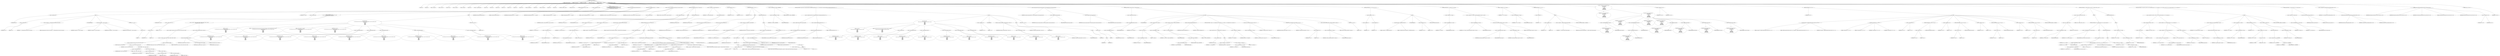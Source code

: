 digraph hostapd_notif_assoc {  
"1000124" [label = "(METHOD,hostapd_notif_assoc)" ]
"1000125" [label = "(PARAM,hostapd_data *hapd)" ]
"1000126" [label = "(PARAM,const u8 *addr)" ]
"1000127" [label = "(PARAM,const u8 *req_ies)" ]
"1000128" [label = "(PARAM,size_t req_ies_len)" ]
"1000129" [label = "(PARAM,int reassoc)" ]
"1000130" [label = "(BLOCK,,)" ]
"1000131" [label = "(LOCAL,v5: int)" ]
"1000132" [label = "(LOCAL,v6: int)" ]
"1000133" [label = "(LOCAL,v7: const char *)" ]
"1000134" [label = "(LOCAL,v12: const u8 *)" ]
"1000135" [label = "(LOCAL,v13: size_t)" ]
"1000136" [label = "(LOCAL,v14: sta_info *)" ]
"1000137" [label = "(LOCAL,v15: sta_info *)" ]
"1000138" [label = "(LOCAL,v16: int)" ]
"1000139" [label = "(LOCAL,v17: wpa_state_machine *)" ]
"1000140" [label = "(LOCAL,v18: int)" ]
"1000141" [label = "(LOCAL,v19: int)" ]
"1000142" [label = "(LOCAL,v20: u32)" ]
"1000143" [label = "(LOCAL,v21: int)" ]
"1000144" [label = "(LOCAL,v22: u8 *)" ]
"1000145" [label = "(LOCAL,v23: int)" ]
"1000146" [label = "(LOCAL,v24: u32)" ]
"1000147" [label = "(LOCAL,v25: unsigned int)" ]
"1000148" [label = "(LOCAL,v26: int)" ]
"1000149" [label = "(LOCAL,v27: wpa_event)" ]
"1000150" [label = "(LOCAL,v28: int)" ]
"1000151" [label = "(LOCAL,v29: int)" ]
"1000152" [label = "(LOCAL,elems: ieee802_11_elems)" ]
"1000153" [label = "(LOCAL,buf: u8 [ 1064 ])" ]
"1000154" [label = "(CONTROL_STRUCTURE,if ( !addr ),if ( !addr ))" ]
"1000155" [label = "(<operator>.logicalNot,!addr)" ]
"1000156" [label = "(IDENTIFIER,addr,!addr)" ]
"1000157" [label = "(BLOCK,,)" ]
"1000158" [label = "(<operator>.assignment,v6 = 2)" ]
"1000159" [label = "(IDENTIFIER,v6,v6 = 2)" ]
"1000160" [label = "(LITERAL,2,v6 = 2)" ]
"1000161" [label = "(<operator>.assignment,v7 = \"hostapd_notif_assoc: Skip event with no address\")" ]
"1000162" [label = "(IDENTIFIER,v7,v7 = \"hostapd_notif_assoc: Skip event with no address\")" ]
"1000163" [label = "(LITERAL,\"hostapd_notif_assoc: Skip event with no address\",v7 = \"hostapd_notif_assoc: Skip event with no address\")" ]
"1000164" [label = "(JUMP_TARGET,LABEL_31)" ]
"1000165" [label = "(wpa_printf,wpa_printf(v6, v7, req_ies, req_ies_len))" ]
"1000166" [label = "(IDENTIFIER,v6,wpa_printf(v6, v7, req_ies, req_ies_len))" ]
"1000167" [label = "(IDENTIFIER,v7,wpa_printf(v6, v7, req_ies, req_ies_len))" ]
"1000168" [label = "(IDENTIFIER,req_ies,wpa_printf(v6, v7, req_ies, req_ies_len))" ]
"1000169" [label = "(IDENTIFIER,req_ies_len,wpa_printf(v6, v7, req_ies, req_ies_len))" ]
"1000170" [label = "(RETURN,return -1;,return -1;)" ]
"1000171" [label = "(<operator>.minus,-1)" ]
"1000172" [label = "(LITERAL,1,-1)" ]
"1000173" [label = "(<operator>.assignment,v5 = *addr)" ]
"1000174" [label = "(IDENTIFIER,v5,v5 = *addr)" ]
"1000175" [label = "(<operator>.indirection,*addr)" ]
"1000176" [label = "(IDENTIFIER,addr,v5 = *addr)" ]
"1000177" [label = "(CONTROL_STRUCTURE,if ( (v5 & 1) != 0\n    || !((unsigned __int8)(v5 | addr[1] | addr[2] | addr[3] | addr[4]) | addr[5])\n    || !memcmp(addr, hapd->own_addr, 6u) ),if ( (v5 & 1) != 0\n    || !((unsigned __int8)(v5 | addr[1] | addr[2] | addr[3] | addr[4]) | addr[5])\n    || !memcmp(addr, hapd->own_addr, 6u) ))" ]
"1000178" [label = "(<operator>.logicalOr,(v5 & 1) != 0\n    || !((unsigned __int8)(v5 | addr[1] | addr[2] | addr[3] | addr[4]) | addr[5])\n    || !memcmp(addr, hapd->own_addr, 6u))" ]
"1000179" [label = "(<operator>.notEquals,(v5 & 1) != 0)" ]
"1000180" [label = "(<operator>.and,v5 & 1)" ]
"1000181" [label = "(IDENTIFIER,v5,v5 & 1)" ]
"1000182" [label = "(LITERAL,1,v5 & 1)" ]
"1000183" [label = "(LITERAL,0,(v5 & 1) != 0)" ]
"1000184" [label = "(<operator>.logicalOr,!((unsigned __int8)(v5 | addr[1] | addr[2] | addr[3] | addr[4]) | addr[5])\n    || !memcmp(addr, hapd->own_addr, 6u))" ]
"1000185" [label = "(<operator>.logicalNot,!((unsigned __int8)(v5 | addr[1] | addr[2] | addr[3] | addr[4]) | addr[5]))" ]
"1000186" [label = "(<operator>.or,(unsigned __int8)(v5 | addr[1] | addr[2] | addr[3] | addr[4]) | addr[5])" ]
"1000187" [label = "(<operator>.cast,(unsigned __int8)(v5 | addr[1] | addr[2] | addr[3] | addr[4]))" ]
"1000188" [label = "(UNKNOWN,unsigned __int8,unsigned __int8)" ]
"1000189" [label = "(<operator>.or,v5 | addr[1] | addr[2] | addr[3] | addr[4])" ]
"1000190" [label = "(IDENTIFIER,v5,v5 | addr[1] | addr[2] | addr[3] | addr[4])" ]
"1000191" [label = "(<operator>.or,addr[1] | addr[2] | addr[3] | addr[4])" ]
"1000192" [label = "(<operator>.indirectIndexAccess,addr[1])" ]
"1000193" [label = "(IDENTIFIER,addr,addr[1] | addr[2] | addr[3] | addr[4])" ]
"1000194" [label = "(LITERAL,1,addr[1] | addr[2] | addr[3] | addr[4])" ]
"1000195" [label = "(<operator>.or,addr[2] | addr[3] | addr[4])" ]
"1000196" [label = "(<operator>.indirectIndexAccess,addr[2])" ]
"1000197" [label = "(IDENTIFIER,addr,addr[2] | addr[3] | addr[4])" ]
"1000198" [label = "(LITERAL,2,addr[2] | addr[3] | addr[4])" ]
"1000199" [label = "(<operator>.or,addr[3] | addr[4])" ]
"1000200" [label = "(<operator>.indirectIndexAccess,addr[3])" ]
"1000201" [label = "(IDENTIFIER,addr,addr[3] | addr[4])" ]
"1000202" [label = "(LITERAL,3,addr[3] | addr[4])" ]
"1000203" [label = "(<operator>.indirectIndexAccess,addr[4])" ]
"1000204" [label = "(IDENTIFIER,addr,addr[3] | addr[4])" ]
"1000205" [label = "(LITERAL,4,addr[3] | addr[4])" ]
"1000206" [label = "(<operator>.indirectIndexAccess,addr[5])" ]
"1000207" [label = "(IDENTIFIER,addr,(unsigned __int8)(v5 | addr[1] | addr[2] | addr[3] | addr[4]) | addr[5])" ]
"1000208" [label = "(LITERAL,5,(unsigned __int8)(v5 | addr[1] | addr[2] | addr[3] | addr[4]) | addr[5])" ]
"1000209" [label = "(<operator>.logicalNot,!memcmp(addr, hapd->own_addr, 6u))" ]
"1000210" [label = "(memcmp,memcmp(addr, hapd->own_addr, 6u))" ]
"1000211" [label = "(IDENTIFIER,addr,memcmp(addr, hapd->own_addr, 6u))" ]
"1000212" [label = "(<operator>.indirectFieldAccess,hapd->own_addr)" ]
"1000213" [label = "(IDENTIFIER,hapd,memcmp(addr, hapd->own_addr, 6u))" ]
"1000214" [label = "(FIELD_IDENTIFIER,own_addr,own_addr)" ]
"1000215" [label = "(LITERAL,6u,memcmp(addr, hapd->own_addr, 6u))" ]
"1000216" [label = "(BLOCK,,)" ]
"1000217" [label = "(wpa_printf,wpa_printf(\n      2,\n      \"%s: Invalid SA=%02x:%02x:%02x:%02x:%02x:%02x in received indication - ignore this indication silently\",\n      \"hostapd_notif_assoc\",\n      v5,\n      addr[1],\n      addr[2],\n      addr[3],\n      addr[4],\n      addr[5]))" ]
"1000218" [label = "(LITERAL,2,wpa_printf(\n      2,\n      \"%s: Invalid SA=%02x:%02x:%02x:%02x:%02x:%02x in received indication - ignore this indication silently\",\n      \"hostapd_notif_assoc\",\n      v5,\n      addr[1],\n      addr[2],\n      addr[3],\n      addr[4],\n      addr[5]))" ]
"1000219" [label = "(LITERAL,\"%s: Invalid SA=%02x:%02x:%02x:%02x:%02x:%02x in received indication - ignore this indication silently\",wpa_printf(\n      2,\n      \"%s: Invalid SA=%02x:%02x:%02x:%02x:%02x:%02x in received indication - ignore this indication silently\",\n      \"hostapd_notif_assoc\",\n      v5,\n      addr[1],\n      addr[2],\n      addr[3],\n      addr[4],\n      addr[5]))" ]
"1000220" [label = "(LITERAL,\"hostapd_notif_assoc\",wpa_printf(\n      2,\n      \"%s: Invalid SA=%02x:%02x:%02x:%02x:%02x:%02x in received indication - ignore this indication silently\",\n      \"hostapd_notif_assoc\",\n      v5,\n      addr[1],\n      addr[2],\n      addr[3],\n      addr[4],\n      addr[5]))" ]
"1000221" [label = "(IDENTIFIER,v5,wpa_printf(\n      2,\n      \"%s: Invalid SA=%02x:%02x:%02x:%02x:%02x:%02x in received indication - ignore this indication silently\",\n      \"hostapd_notif_assoc\",\n      v5,\n      addr[1],\n      addr[2],\n      addr[3],\n      addr[4],\n      addr[5]))" ]
"1000222" [label = "(<operator>.indirectIndexAccess,addr[1])" ]
"1000223" [label = "(IDENTIFIER,addr,wpa_printf(\n      2,\n      \"%s: Invalid SA=%02x:%02x:%02x:%02x:%02x:%02x in received indication - ignore this indication silently\",\n      \"hostapd_notif_assoc\",\n      v5,\n      addr[1],\n      addr[2],\n      addr[3],\n      addr[4],\n      addr[5]))" ]
"1000224" [label = "(LITERAL,1,wpa_printf(\n      2,\n      \"%s: Invalid SA=%02x:%02x:%02x:%02x:%02x:%02x in received indication - ignore this indication silently\",\n      \"hostapd_notif_assoc\",\n      v5,\n      addr[1],\n      addr[2],\n      addr[3],\n      addr[4],\n      addr[5]))" ]
"1000225" [label = "(<operator>.indirectIndexAccess,addr[2])" ]
"1000226" [label = "(IDENTIFIER,addr,wpa_printf(\n      2,\n      \"%s: Invalid SA=%02x:%02x:%02x:%02x:%02x:%02x in received indication - ignore this indication silently\",\n      \"hostapd_notif_assoc\",\n      v5,\n      addr[1],\n      addr[2],\n      addr[3],\n      addr[4],\n      addr[5]))" ]
"1000227" [label = "(LITERAL,2,wpa_printf(\n      2,\n      \"%s: Invalid SA=%02x:%02x:%02x:%02x:%02x:%02x in received indication - ignore this indication silently\",\n      \"hostapd_notif_assoc\",\n      v5,\n      addr[1],\n      addr[2],\n      addr[3],\n      addr[4],\n      addr[5]))" ]
"1000228" [label = "(<operator>.indirectIndexAccess,addr[3])" ]
"1000229" [label = "(IDENTIFIER,addr,wpa_printf(\n      2,\n      \"%s: Invalid SA=%02x:%02x:%02x:%02x:%02x:%02x in received indication - ignore this indication silently\",\n      \"hostapd_notif_assoc\",\n      v5,\n      addr[1],\n      addr[2],\n      addr[3],\n      addr[4],\n      addr[5]))" ]
"1000230" [label = "(LITERAL,3,wpa_printf(\n      2,\n      \"%s: Invalid SA=%02x:%02x:%02x:%02x:%02x:%02x in received indication - ignore this indication silently\",\n      \"hostapd_notif_assoc\",\n      v5,\n      addr[1],\n      addr[2],\n      addr[3],\n      addr[4],\n      addr[5]))" ]
"1000231" [label = "(<operator>.indirectIndexAccess,addr[4])" ]
"1000232" [label = "(IDENTIFIER,addr,wpa_printf(\n      2,\n      \"%s: Invalid SA=%02x:%02x:%02x:%02x:%02x:%02x in received indication - ignore this indication silently\",\n      \"hostapd_notif_assoc\",\n      v5,\n      addr[1],\n      addr[2],\n      addr[3],\n      addr[4],\n      addr[5]))" ]
"1000233" [label = "(LITERAL,4,wpa_printf(\n      2,\n      \"%s: Invalid SA=%02x:%02x:%02x:%02x:%02x:%02x in received indication - ignore this indication silently\",\n      \"hostapd_notif_assoc\",\n      v5,\n      addr[1],\n      addr[2],\n      addr[3],\n      addr[4],\n      addr[5]))" ]
"1000234" [label = "(<operator>.indirectIndexAccess,addr[5])" ]
"1000235" [label = "(IDENTIFIER,addr,wpa_printf(\n      2,\n      \"%s: Invalid SA=%02x:%02x:%02x:%02x:%02x:%02x in received indication - ignore this indication silently\",\n      \"hostapd_notif_assoc\",\n      v5,\n      addr[1],\n      addr[2],\n      addr[3],\n      addr[4],\n      addr[5]))" ]
"1000236" [label = "(LITERAL,5,wpa_printf(\n      2,\n      \"%s: Invalid SA=%02x:%02x:%02x:%02x:%02x:%02x in received indication - ignore this indication silently\",\n      \"hostapd_notif_assoc\",\n      v5,\n      addr[1],\n      addr[2],\n      addr[3],\n      addr[4],\n      addr[5]))" ]
"1000237" [label = "(RETURN,return 0;,return 0;)" ]
"1000238" [label = "(LITERAL,0,return 0;)" ]
"1000239" [label = "(random_add_randomness,random_add_randomness(addr, 6u))" ]
"1000240" [label = "(IDENTIFIER,addr,random_add_randomness(addr, 6u))" ]
"1000241" [label = "(LITERAL,6u,random_add_randomness(addr, 6u))" ]
"1000242" [label = "(hostapd_logger,hostapd_logger(hapd, addr, 1u, 2, \"associated\"))" ]
"1000243" [label = "(IDENTIFIER,hapd,hostapd_logger(hapd, addr, 1u, 2, \"associated\"))" ]
"1000244" [label = "(IDENTIFIER,addr,hostapd_logger(hapd, addr, 1u, 2, \"associated\"))" ]
"1000245" [label = "(LITERAL,1u,hostapd_logger(hapd, addr, 1u, 2, \"associated\"))" ]
"1000246" [label = "(LITERAL,2,hostapd_logger(hapd, addr, 1u, 2, \"associated\"))" ]
"1000247" [label = "(LITERAL,\"associated\",hostapd_logger(hapd, addr, 1u, 2, \"associated\"))" ]
"1000248" [label = "(ieee802_11_parse_elems,ieee802_11_parse_elems(req_ies, req_ies_len, &elems, 0))" ]
"1000249" [label = "(IDENTIFIER,req_ies,ieee802_11_parse_elems(req_ies, req_ies_len, &elems, 0))" ]
"1000250" [label = "(IDENTIFIER,req_ies_len,ieee802_11_parse_elems(req_ies, req_ies_len, &elems, 0))" ]
"1000251" [label = "(<operator>.addressOf,&elems)" ]
"1000252" [label = "(IDENTIFIER,elems,ieee802_11_parse_elems(req_ies, req_ies_len, &elems, 0))" ]
"1000253" [label = "(LITERAL,0,ieee802_11_parse_elems(req_ies, req_ies_len, &elems, 0))" ]
"1000254" [label = "(CONTROL_STRUCTURE,if ( elems.wps_ie ),if ( elems.wps_ie ))" ]
"1000255" [label = "(<operator>.fieldAccess,elems.wps_ie)" ]
"1000256" [label = "(IDENTIFIER,elems,if ( elems.wps_ie ))" ]
"1000257" [label = "(FIELD_IDENTIFIER,wps_ie,wps_ie)" ]
"1000258" [label = "(BLOCK,,)" ]
"1000259" [label = "(<operator>.assignment,v12 = elems.wps_ie - 2)" ]
"1000260" [label = "(IDENTIFIER,v12,v12 = elems.wps_ie - 2)" ]
"1000261" [label = "(<operator>.subtraction,elems.wps_ie - 2)" ]
"1000262" [label = "(<operator>.fieldAccess,elems.wps_ie)" ]
"1000263" [label = "(IDENTIFIER,elems,elems.wps_ie - 2)" ]
"1000264" [label = "(FIELD_IDENTIFIER,wps_ie,wps_ie)" ]
"1000265" [label = "(LITERAL,2,elems.wps_ie - 2)" ]
"1000266" [label = "(<operator>.assignment,v13 = elems.wps_ie_len + 2)" ]
"1000267" [label = "(IDENTIFIER,v13,v13 = elems.wps_ie_len + 2)" ]
"1000268" [label = "(<operator>.addition,elems.wps_ie_len + 2)" ]
"1000269" [label = "(<operator>.fieldAccess,elems.wps_ie_len)" ]
"1000270" [label = "(IDENTIFIER,elems,elems.wps_ie_len + 2)" ]
"1000271" [label = "(FIELD_IDENTIFIER,wps_ie_len,wps_ie_len)" ]
"1000272" [label = "(LITERAL,2,elems.wps_ie_len + 2)" ]
"1000273" [label = "(wpa_printf,wpa_printf(2, \"STA included WPS IE in (Re)AssocReq\"))" ]
"1000274" [label = "(LITERAL,2,wpa_printf(2, \"STA included WPS IE in (Re)AssocReq\"))" ]
"1000275" [label = "(LITERAL,\"STA included WPS IE in (Re)AssocReq\",wpa_printf(2, \"STA included WPS IE in (Re)AssocReq\"))" ]
"1000276" [label = "(CONTROL_STRUCTURE,else,else)" ]
"1000277" [label = "(CONTROL_STRUCTURE,if ( elems.rsn_ie ),if ( elems.rsn_ie ))" ]
"1000278" [label = "(<operator>.fieldAccess,elems.rsn_ie)" ]
"1000279" [label = "(IDENTIFIER,elems,if ( elems.rsn_ie ))" ]
"1000280" [label = "(FIELD_IDENTIFIER,rsn_ie,rsn_ie)" ]
"1000281" [label = "(BLOCK,,)" ]
"1000282" [label = "(<operator>.assignment,v12 = elems.rsn_ie - 2)" ]
"1000283" [label = "(IDENTIFIER,v12,v12 = elems.rsn_ie - 2)" ]
"1000284" [label = "(<operator>.subtraction,elems.rsn_ie - 2)" ]
"1000285" [label = "(<operator>.fieldAccess,elems.rsn_ie)" ]
"1000286" [label = "(IDENTIFIER,elems,elems.rsn_ie - 2)" ]
"1000287" [label = "(FIELD_IDENTIFIER,rsn_ie,rsn_ie)" ]
"1000288" [label = "(LITERAL,2,elems.rsn_ie - 2)" ]
"1000289" [label = "(<operator>.assignment,v13 = elems.rsn_ie_len + 2)" ]
"1000290" [label = "(IDENTIFIER,v13,v13 = elems.rsn_ie_len + 2)" ]
"1000291" [label = "(<operator>.addition,elems.rsn_ie_len + 2)" ]
"1000292" [label = "(<operator>.fieldAccess,elems.rsn_ie_len)" ]
"1000293" [label = "(IDENTIFIER,elems,elems.rsn_ie_len + 2)" ]
"1000294" [label = "(FIELD_IDENTIFIER,rsn_ie_len,rsn_ie_len)" ]
"1000295" [label = "(LITERAL,2,elems.rsn_ie_len + 2)" ]
"1000296" [label = "(wpa_printf,wpa_printf(2, \"STA included RSN IE in (Re)AssocReq\"))" ]
"1000297" [label = "(LITERAL,2,wpa_printf(2, \"STA included RSN IE in (Re)AssocReq\"))" ]
"1000298" [label = "(LITERAL,\"STA included RSN IE in (Re)AssocReq\",wpa_printf(2, \"STA included RSN IE in (Re)AssocReq\"))" ]
"1000299" [label = "(CONTROL_STRUCTURE,else,else)" ]
"1000300" [label = "(CONTROL_STRUCTURE,if ( elems.wpa_ie ),if ( elems.wpa_ie ))" ]
"1000301" [label = "(<operator>.fieldAccess,elems.wpa_ie)" ]
"1000302" [label = "(IDENTIFIER,elems,if ( elems.wpa_ie ))" ]
"1000303" [label = "(FIELD_IDENTIFIER,wpa_ie,wpa_ie)" ]
"1000304" [label = "(BLOCK,,)" ]
"1000305" [label = "(<operator>.assignment,v12 = elems.wpa_ie - 2)" ]
"1000306" [label = "(IDENTIFIER,v12,v12 = elems.wpa_ie - 2)" ]
"1000307" [label = "(<operator>.subtraction,elems.wpa_ie - 2)" ]
"1000308" [label = "(<operator>.fieldAccess,elems.wpa_ie)" ]
"1000309" [label = "(IDENTIFIER,elems,elems.wpa_ie - 2)" ]
"1000310" [label = "(FIELD_IDENTIFIER,wpa_ie,wpa_ie)" ]
"1000311" [label = "(LITERAL,2,elems.wpa_ie - 2)" ]
"1000312" [label = "(<operator>.assignment,v13 = elems.wpa_ie_len + 2)" ]
"1000313" [label = "(IDENTIFIER,v13,v13 = elems.wpa_ie_len + 2)" ]
"1000314" [label = "(<operator>.addition,elems.wpa_ie_len + 2)" ]
"1000315" [label = "(<operator>.fieldAccess,elems.wpa_ie_len)" ]
"1000316" [label = "(IDENTIFIER,elems,elems.wpa_ie_len + 2)" ]
"1000317" [label = "(FIELD_IDENTIFIER,wpa_ie_len,wpa_ie_len)" ]
"1000318" [label = "(LITERAL,2,elems.wpa_ie_len + 2)" ]
"1000319" [label = "(wpa_printf,wpa_printf(2, \"STA included WPA IE in (Re)AssocReq\"))" ]
"1000320" [label = "(LITERAL,2,wpa_printf(2, \"STA included WPA IE in (Re)AssocReq\"))" ]
"1000321" [label = "(LITERAL,\"STA included WPA IE in (Re)AssocReq\",wpa_printf(2, \"STA included WPA IE in (Re)AssocReq\"))" ]
"1000322" [label = "(CONTROL_STRUCTURE,else,else)" ]
"1000323" [label = "(BLOCK,,)" ]
"1000324" [label = "(<operator>.assignment,v13 = 0)" ]
"1000325" [label = "(IDENTIFIER,v13,v13 = 0)" ]
"1000326" [label = "(LITERAL,0,v13 = 0)" ]
"1000327" [label = "(wpa_printf,wpa_printf(2, \"STA did not include WPS/RSN/WPA IE in (Re)AssocReq\"))" ]
"1000328" [label = "(LITERAL,2,wpa_printf(2, \"STA did not include WPS/RSN/WPA IE in (Re)AssocReq\"))" ]
"1000329" [label = "(LITERAL,\"STA did not include WPS/RSN/WPA IE in (Re)AssocReq\",wpa_printf(2, \"STA did not include WPS/RSN/WPA IE in (Re)AssocReq\"))" ]
"1000330" [label = "(<operator>.assignment,v12 = 0)" ]
"1000331" [label = "(IDENTIFIER,v12,v12 = 0)" ]
"1000332" [label = "(LITERAL,0,v12 = 0)" ]
"1000333" [label = "(<operator>.assignment,v14 = ap_get_sta(hapd, addr))" ]
"1000334" [label = "(IDENTIFIER,v14,v14 = ap_get_sta(hapd, addr))" ]
"1000335" [label = "(ap_get_sta,ap_get_sta(hapd, addr))" ]
"1000336" [label = "(IDENTIFIER,hapd,ap_get_sta(hapd, addr))" ]
"1000337" [label = "(IDENTIFIER,addr,ap_get_sta(hapd, addr))" ]
"1000338" [label = "(<operator>.assignment,v15 = v14)" ]
"1000339" [label = "(IDENTIFIER,v15,v15 = v14)" ]
"1000340" [label = "(IDENTIFIER,v14,v15 = v14)" ]
"1000341" [label = "(CONTROL_STRUCTURE,if ( v14 ),if ( v14 ))" ]
"1000342" [label = "(IDENTIFIER,v14,if ( v14 ))" ]
"1000343" [label = "(BLOCK,,)" ]
"1000344" [label = "(ap_sta_no_session_timeout,ap_sta_no_session_timeout(hapd, v14))" ]
"1000345" [label = "(IDENTIFIER,hapd,ap_sta_no_session_timeout(hapd, v14))" ]
"1000346" [label = "(IDENTIFIER,v14,ap_sta_no_session_timeout(hapd, v14))" ]
"1000347" [label = "(accounting_sta_stop,accounting_sta_stop(hapd, v15))" ]
"1000348" [label = "(IDENTIFIER,hapd,accounting_sta_stop(hapd, v15))" ]
"1000349" [label = "(IDENTIFIER,v15,accounting_sta_stop(hapd, v15))" ]
"1000350" [label = "(<operator>.assignment,v15->timeout_next = STA_NULLFUNC)" ]
"1000351" [label = "(<operator>.indirectFieldAccess,v15->timeout_next)" ]
"1000352" [label = "(IDENTIFIER,v15,v15->timeout_next = STA_NULLFUNC)" ]
"1000353" [label = "(FIELD_IDENTIFIER,timeout_next,timeout_next)" ]
"1000354" [label = "(IDENTIFIER,STA_NULLFUNC,v15->timeout_next = STA_NULLFUNC)" ]
"1000355" [label = "(CONTROL_STRUCTURE,else,else)" ]
"1000356" [label = "(BLOCK,,)" ]
"1000357" [label = "(<operator>.assignment,v15 = ap_sta_add(hapd, addr))" ]
"1000358" [label = "(IDENTIFIER,v15,v15 = ap_sta_add(hapd, addr))" ]
"1000359" [label = "(ap_sta_add,ap_sta_add(hapd, addr))" ]
"1000360" [label = "(IDENTIFIER,hapd,ap_sta_add(hapd, addr))" ]
"1000361" [label = "(IDENTIFIER,addr,ap_sta_add(hapd, addr))" ]
"1000362" [label = "(CONTROL_STRUCTURE,if ( !v15 ),if ( !v15 ))" ]
"1000363" [label = "(<operator>.logicalNot,!v15)" ]
"1000364" [label = "(IDENTIFIER,v15,!v15)" ]
"1000365" [label = "(BLOCK,,)" ]
"1000366" [label = "(hostapd_drv_sta_disassoc,hostapd_drv_sta_disassoc(hapd, addr, 5))" ]
"1000367" [label = "(IDENTIFIER,hapd,hostapd_drv_sta_disassoc(hapd, addr, 5))" ]
"1000368" [label = "(IDENTIFIER,addr,hostapd_drv_sta_disassoc(hapd, addr, 5))" ]
"1000369" [label = "(LITERAL,5,hostapd_drv_sta_disassoc(hapd, addr, 5))" ]
"1000370" [label = "(RETURN,return -1;,return -1;)" ]
"1000371" [label = "(<operator>.minus,-1)" ]
"1000372" [label = "(LITERAL,1,-1)" ]
"1000373" [label = "(<operators>.assignmentAnd,v15->flags &= 0xFFFECFFF)" ]
"1000374" [label = "(<operator>.indirectFieldAccess,v15->flags)" ]
"1000375" [label = "(IDENTIFIER,v15,v15->flags &= 0xFFFECFFF)" ]
"1000376" [label = "(FIELD_IDENTIFIER,flags,flags)" ]
"1000377" [label = "(LITERAL,0xFFFECFFF,v15->flags &= 0xFFFECFFF)" ]
"1000378" [label = "(CONTROL_STRUCTURE,if ( !hapd->iface->drv_max_acl_mac_addrs && hostapd_check_acl(hapd, addr, 0) != 1 ),if ( !hapd->iface->drv_max_acl_mac_addrs && hostapd_check_acl(hapd, addr, 0) != 1 ))" ]
"1000379" [label = "(<operator>.logicalAnd,!hapd->iface->drv_max_acl_mac_addrs && hostapd_check_acl(hapd, addr, 0) != 1)" ]
"1000380" [label = "(<operator>.logicalNot,!hapd->iface->drv_max_acl_mac_addrs)" ]
"1000381" [label = "(<operator>.indirectFieldAccess,hapd->iface->drv_max_acl_mac_addrs)" ]
"1000382" [label = "(<operator>.indirectFieldAccess,hapd->iface)" ]
"1000383" [label = "(IDENTIFIER,hapd,!hapd->iface->drv_max_acl_mac_addrs)" ]
"1000384" [label = "(FIELD_IDENTIFIER,iface,iface)" ]
"1000385" [label = "(FIELD_IDENTIFIER,drv_max_acl_mac_addrs,drv_max_acl_mac_addrs)" ]
"1000386" [label = "(<operator>.notEquals,hostapd_check_acl(hapd, addr, 0) != 1)" ]
"1000387" [label = "(hostapd_check_acl,hostapd_check_acl(hapd, addr, 0))" ]
"1000388" [label = "(IDENTIFIER,hapd,hostapd_check_acl(hapd, addr, 0))" ]
"1000389" [label = "(IDENTIFIER,addr,hostapd_check_acl(hapd, addr, 0))" ]
"1000390" [label = "(LITERAL,0,hostapd_check_acl(hapd, addr, 0))" ]
"1000391" [label = "(LITERAL,1,hostapd_check_acl(hapd, addr, 0) != 1)" ]
"1000392" [label = "(BLOCK,,)" ]
"1000393" [label = "(wpa_printf,wpa_printf(\n      3,\n      \"STA %02x:%02x:%02x:%02x:%02x:%02x not allowed to connect\",\n      *addr,\n      addr[1],\n      addr[2],\n      addr[3],\n      addr[4],\n      addr[5]))" ]
"1000394" [label = "(LITERAL,3,wpa_printf(\n      3,\n      \"STA %02x:%02x:%02x:%02x:%02x:%02x not allowed to connect\",\n      *addr,\n      addr[1],\n      addr[2],\n      addr[3],\n      addr[4],\n      addr[5]))" ]
"1000395" [label = "(LITERAL,\"STA %02x:%02x:%02x:%02x:%02x:%02x not allowed to connect\",wpa_printf(\n      3,\n      \"STA %02x:%02x:%02x:%02x:%02x:%02x not allowed to connect\",\n      *addr,\n      addr[1],\n      addr[2],\n      addr[3],\n      addr[4],\n      addr[5]))" ]
"1000396" [label = "(<operator>.indirection,*addr)" ]
"1000397" [label = "(IDENTIFIER,addr,wpa_printf(\n      3,\n      \"STA %02x:%02x:%02x:%02x:%02x:%02x not allowed to connect\",\n      *addr,\n      addr[1],\n      addr[2],\n      addr[3],\n      addr[4],\n      addr[5]))" ]
"1000398" [label = "(<operator>.indirectIndexAccess,addr[1])" ]
"1000399" [label = "(IDENTIFIER,addr,wpa_printf(\n      3,\n      \"STA %02x:%02x:%02x:%02x:%02x:%02x not allowed to connect\",\n      *addr,\n      addr[1],\n      addr[2],\n      addr[3],\n      addr[4],\n      addr[5]))" ]
"1000400" [label = "(LITERAL,1,wpa_printf(\n      3,\n      \"STA %02x:%02x:%02x:%02x:%02x:%02x not allowed to connect\",\n      *addr,\n      addr[1],\n      addr[2],\n      addr[3],\n      addr[4],\n      addr[5]))" ]
"1000401" [label = "(<operator>.indirectIndexAccess,addr[2])" ]
"1000402" [label = "(IDENTIFIER,addr,wpa_printf(\n      3,\n      \"STA %02x:%02x:%02x:%02x:%02x:%02x not allowed to connect\",\n      *addr,\n      addr[1],\n      addr[2],\n      addr[3],\n      addr[4],\n      addr[5]))" ]
"1000403" [label = "(LITERAL,2,wpa_printf(\n      3,\n      \"STA %02x:%02x:%02x:%02x:%02x:%02x not allowed to connect\",\n      *addr,\n      addr[1],\n      addr[2],\n      addr[3],\n      addr[4],\n      addr[5]))" ]
"1000404" [label = "(<operator>.indirectIndexAccess,addr[3])" ]
"1000405" [label = "(IDENTIFIER,addr,wpa_printf(\n      3,\n      \"STA %02x:%02x:%02x:%02x:%02x:%02x not allowed to connect\",\n      *addr,\n      addr[1],\n      addr[2],\n      addr[3],\n      addr[4],\n      addr[5]))" ]
"1000406" [label = "(LITERAL,3,wpa_printf(\n      3,\n      \"STA %02x:%02x:%02x:%02x:%02x:%02x not allowed to connect\",\n      *addr,\n      addr[1],\n      addr[2],\n      addr[3],\n      addr[4],\n      addr[5]))" ]
"1000407" [label = "(<operator>.indirectIndexAccess,addr[4])" ]
"1000408" [label = "(IDENTIFIER,addr,wpa_printf(\n      3,\n      \"STA %02x:%02x:%02x:%02x:%02x:%02x not allowed to connect\",\n      *addr,\n      addr[1],\n      addr[2],\n      addr[3],\n      addr[4],\n      addr[5]))" ]
"1000409" [label = "(LITERAL,4,wpa_printf(\n      3,\n      \"STA %02x:%02x:%02x:%02x:%02x:%02x not allowed to connect\",\n      *addr,\n      addr[1],\n      addr[2],\n      addr[3],\n      addr[4],\n      addr[5]))" ]
"1000410" [label = "(<operator>.indirectIndexAccess,addr[5])" ]
"1000411" [label = "(IDENTIFIER,addr,wpa_printf(\n      3,\n      \"STA %02x:%02x:%02x:%02x:%02x:%02x not allowed to connect\",\n      *addr,\n      addr[1],\n      addr[2],\n      addr[3],\n      addr[4],\n      addr[5]))" ]
"1000412" [label = "(LITERAL,5,wpa_printf(\n      3,\n      \"STA %02x:%02x:%02x:%02x:%02x:%02x not allowed to connect\",\n      *addr,\n      addr[1],\n      addr[2],\n      addr[3],\n      addr[4],\n      addr[5]))" ]
"1000413" [label = "(<operator>.assignment,v16 = 1)" ]
"1000414" [label = "(IDENTIFIER,v16,v16 = 1)" ]
"1000415" [label = "(LITERAL,1,v16 = 1)" ]
"1000416" [label = "(JUMP_TARGET,fail)" ]
"1000417" [label = "(hostapd_drv_sta_disassoc,hostapd_drv_sta_disassoc(hapd, v15->addr, v16))" ]
"1000418" [label = "(IDENTIFIER,hapd,hostapd_drv_sta_disassoc(hapd, v15->addr, v16))" ]
"1000419" [label = "(<operator>.indirectFieldAccess,v15->addr)" ]
"1000420" [label = "(IDENTIFIER,v15,hostapd_drv_sta_disassoc(hapd, v15->addr, v16))" ]
"1000421" [label = "(FIELD_IDENTIFIER,addr,addr)" ]
"1000422" [label = "(IDENTIFIER,v16,hostapd_drv_sta_disassoc(hapd, v15->addr, v16))" ]
"1000423" [label = "(BLOCK,,)" ]
"1000424" [label = "(IDENTIFIER,hapd,)" ]
"1000425" [label = "(BLOCK,,)" ]
"1000426" [label = "(IDENTIFIER,v15,)" ]
"1000427" [label = "(BLOCK,,)" ]
"1000428" [label = "(IDENTIFIER,v28,)" ]
"1000429" [label = "(IDENTIFIER,v29,)" ]
"1000430" [label = "(RETURN,return -1;,return -1;)" ]
"1000431" [label = "(<operator>.minus,-1)" ]
"1000432" [label = "(LITERAL,1,-1)" ]
"1000433" [label = "(ap_copy_sta_supp_op_classes,ap_copy_sta_supp_op_classes(v15, elems.supp_op_classes, elems.supp_op_classes_len))" ]
"1000434" [label = "(IDENTIFIER,v15,ap_copy_sta_supp_op_classes(v15, elems.supp_op_classes, elems.supp_op_classes_len))" ]
"1000435" [label = "(<operator>.fieldAccess,elems.supp_op_classes)" ]
"1000436" [label = "(IDENTIFIER,elems,ap_copy_sta_supp_op_classes(v15, elems.supp_op_classes, elems.supp_op_classes_len))" ]
"1000437" [label = "(FIELD_IDENTIFIER,supp_op_classes,supp_op_classes)" ]
"1000438" [label = "(<operator>.fieldAccess,elems.supp_op_classes_len)" ]
"1000439" [label = "(IDENTIFIER,elems,ap_copy_sta_supp_op_classes(v15, elems.supp_op_classes, elems.supp_op_classes_len))" ]
"1000440" [label = "(FIELD_IDENTIFIER,supp_op_classes_len,supp_op_classes_len)" ]
"1000441" [label = "(CONTROL_STRUCTURE,if ( !hapd->conf->wpa ),if ( !hapd->conf->wpa ))" ]
"1000442" [label = "(<operator>.logicalNot,!hapd->conf->wpa)" ]
"1000443" [label = "(<operator>.indirectFieldAccess,hapd->conf->wpa)" ]
"1000444" [label = "(<operator>.indirectFieldAccess,hapd->conf)" ]
"1000445" [label = "(IDENTIFIER,hapd,!hapd->conf->wpa)" ]
"1000446" [label = "(FIELD_IDENTIFIER,conf,conf)" ]
"1000447" [label = "(FIELD_IDENTIFIER,wpa,wpa)" ]
"1000448" [label = "(BLOCK,,)" ]
"1000449" [label = "(JUMP_TARGET,LABEL_55)" ]
"1000450" [label = "(<operator>.assignment,v26 = v15->flags & 2)" ]
"1000451" [label = "(IDENTIFIER,v26,v26 = v15->flags & 2)" ]
"1000452" [label = "(<operator>.and,v15->flags & 2)" ]
"1000453" [label = "(<operator>.indirectFieldAccess,v15->flags)" ]
"1000454" [label = "(IDENTIFIER,v15,v15->flags & 2)" ]
"1000455" [label = "(FIELD_IDENTIFIER,flags,flags)" ]
"1000456" [label = "(LITERAL,2,v15->flags & 2)" ]
"1000457" [label = "(<operator>.assignment,v15->flags = v15->flags & 0xFFF7FFFF | 3)" ]
"1000458" [label = "(<operator>.indirectFieldAccess,v15->flags)" ]
"1000459" [label = "(IDENTIFIER,v15,v15->flags = v15->flags & 0xFFF7FFFF | 3)" ]
"1000460" [label = "(FIELD_IDENTIFIER,flags,flags)" ]
"1000461" [label = "(<operator>.or,v15->flags & 0xFFF7FFFF | 3)" ]
"1000462" [label = "(<operator>.and,v15->flags & 0xFFF7FFFF)" ]
"1000463" [label = "(<operator>.indirectFieldAccess,v15->flags)" ]
"1000464" [label = "(IDENTIFIER,v15,v15->flags & 0xFFF7FFFF)" ]
"1000465" [label = "(FIELD_IDENTIFIER,flags,flags)" ]
"1000466" [label = "(LITERAL,0xFFF7FFFF,v15->flags & 0xFFF7FFFF)" ]
"1000467" [label = "(LITERAL,3,v15->flags & 0xFFF7FFFF | 3)" ]
"1000468" [label = "(hostapd_set_sta_flags,hostapd_set_sta_flags(hapd, v15))" ]
"1000469" [label = "(IDENTIFIER,hapd,hostapd_set_sta_flags(hapd, v15))" ]
"1000470" [label = "(IDENTIFIER,v15,hostapd_set_sta_flags(hapd, v15))" ]
"1000471" [label = "(CONTROL_STRUCTURE,if ( !reassoc || (v27 = WPA_ASSOC_FT, v15->auth_alg != 2) ),if ( !reassoc || (v27 = WPA_ASSOC_FT, v15->auth_alg != 2) ))" ]
"1000472" [label = "(<operator>.logicalOr,!reassoc || (v27 = WPA_ASSOC_FT, v15->auth_alg != 2))" ]
"1000473" [label = "(<operator>.logicalNot,!reassoc)" ]
"1000474" [label = "(IDENTIFIER,reassoc,!reassoc)" ]
"1000475" [label = "(BLOCK,,)" ]
"1000476" [label = "(<operator>.assignment,v27 = WPA_ASSOC_FT)" ]
"1000477" [label = "(IDENTIFIER,v27,v27 = WPA_ASSOC_FT)" ]
"1000478" [label = "(IDENTIFIER,WPA_ASSOC_FT,v27 = WPA_ASSOC_FT)" ]
"1000479" [label = "(<operator>.notEquals,v15->auth_alg != 2)" ]
"1000480" [label = "(<operator>.indirectFieldAccess,v15->auth_alg)" ]
"1000481" [label = "(IDENTIFIER,v15,v15->auth_alg != 2)" ]
"1000482" [label = "(FIELD_IDENTIFIER,auth_alg,auth_alg)" ]
"1000483" [label = "(LITERAL,2,v15->auth_alg != 2)" ]
"1000484" [label = "(<operator>.assignment,v27 = WPA_ASSOC)" ]
"1000485" [label = "(IDENTIFIER,v27,v27 = WPA_ASSOC)" ]
"1000486" [label = "(IDENTIFIER,WPA_ASSOC,v27 = WPA_ASSOC)" ]
"1000487" [label = "(wpa_auth_sm_event,wpa_auth_sm_event(v15->wpa_sm, v27))" ]
"1000488" [label = "(<operator>.indirectFieldAccess,v15->wpa_sm)" ]
"1000489" [label = "(IDENTIFIER,v15,wpa_auth_sm_event(v15->wpa_sm, v27))" ]
"1000490" [label = "(FIELD_IDENTIFIER,wpa_sm,wpa_sm)" ]
"1000491" [label = "(IDENTIFIER,v27,wpa_auth_sm_event(v15->wpa_sm, v27))" ]
"1000492" [label = "(hostapd_new_assoc_sta,hostapd_new_assoc_sta(hapd, v15, v26 != 0))" ]
"1000493" [label = "(IDENTIFIER,hapd,hostapd_new_assoc_sta(hapd, v15, v26 != 0))" ]
"1000494" [label = "(IDENTIFIER,v15,hostapd_new_assoc_sta(hapd, v15, v26 != 0))" ]
"1000495" [label = "(<operator>.notEquals,v26 != 0)" ]
"1000496" [label = "(IDENTIFIER,v26,v26 != 0)" ]
"1000497" [label = "(LITERAL,0,v26 != 0)" ]
"1000498" [label = "(ieee802_1x_notify_port_enabled,ieee802_1x_notify_port_enabled(v15->eapol_sm, 1))" ]
"1000499" [label = "(<operator>.indirectFieldAccess,v15->eapol_sm)" ]
"1000500" [label = "(IDENTIFIER,v15,ieee802_1x_notify_port_enabled(v15->eapol_sm, 1))" ]
"1000501" [label = "(FIELD_IDENTIFIER,eapol_sm,eapol_sm)" ]
"1000502" [label = "(LITERAL,1,ieee802_1x_notify_port_enabled(v15->eapol_sm, 1))" ]
"1000503" [label = "(RETURN,return 0;,return 0;)" ]
"1000504" [label = "(LITERAL,0,return 0;)" ]
"1000505" [label = "(CONTROL_STRUCTURE,if ( !v12 || !v13 ),if ( !v12 || !v13 ))" ]
"1000506" [label = "(<operator>.logicalOr,!v12 || !v13)" ]
"1000507" [label = "(<operator>.logicalNot,!v12)" ]
"1000508" [label = "(IDENTIFIER,v12,!v12)" ]
"1000509" [label = "(<operator>.logicalNot,!v13)" ]
"1000510" [label = "(IDENTIFIER,v13,!v13)" ]
"1000511" [label = "(BLOCK,,)" ]
"1000512" [label = "(wpa_printf,wpa_printf(2, \"No WPA/RSN IE from STA\"))" ]
"1000513" [label = "(LITERAL,2,wpa_printf(2, \"No WPA/RSN IE from STA\"))" ]
"1000514" [label = "(LITERAL,\"No WPA/RSN IE from STA\",wpa_printf(2, \"No WPA/RSN IE from STA\"))" ]
"1000515" [label = "(JUMP_TARGET,LABEL_37)" ]
"1000516" [label = "(<operator>.assignment,v16 = 13)" ]
"1000517" [label = "(IDENTIFIER,v16,v16 = 13)" ]
"1000518" [label = "(LITERAL,13,v16 = 13)" ]
"1000519" [label = "(CONTROL_STRUCTURE,goto fail;,goto fail;)" ]
"1000520" [label = "(CONTROL_STRUCTURE,if ( !v15->wpa_sm ),if ( !v15->wpa_sm ))" ]
"1000521" [label = "(<operator>.logicalNot,!v15->wpa_sm)" ]
"1000522" [label = "(<operator>.indirectFieldAccess,v15->wpa_sm)" ]
"1000523" [label = "(IDENTIFIER,v15,!v15->wpa_sm)" ]
"1000524" [label = "(FIELD_IDENTIFIER,wpa_sm,wpa_sm)" ]
"1000525" [label = "(<operator>.assignment,v15->wpa_sm = wpa_auth_sta_init(hapd->wpa_auth, v15->addr, 0))" ]
"1000526" [label = "(<operator>.indirectFieldAccess,v15->wpa_sm)" ]
"1000527" [label = "(IDENTIFIER,v15,v15->wpa_sm = wpa_auth_sta_init(hapd->wpa_auth, v15->addr, 0))" ]
"1000528" [label = "(FIELD_IDENTIFIER,wpa_sm,wpa_sm)" ]
"1000529" [label = "(wpa_auth_sta_init,wpa_auth_sta_init(hapd->wpa_auth, v15->addr, 0))" ]
"1000530" [label = "(<operator>.indirectFieldAccess,hapd->wpa_auth)" ]
"1000531" [label = "(IDENTIFIER,hapd,wpa_auth_sta_init(hapd->wpa_auth, v15->addr, 0))" ]
"1000532" [label = "(FIELD_IDENTIFIER,wpa_auth,wpa_auth)" ]
"1000533" [label = "(<operator>.indirectFieldAccess,v15->addr)" ]
"1000534" [label = "(IDENTIFIER,v15,wpa_auth_sta_init(hapd->wpa_auth, v15->addr, 0))" ]
"1000535" [label = "(FIELD_IDENTIFIER,addr,addr)" ]
"1000536" [label = "(LITERAL,0,wpa_auth_sta_init(hapd->wpa_auth, v15->addr, 0))" ]
"1000537" [label = "(<operator>.assignment,v17 = v15->wpa_sm)" ]
"1000538" [label = "(IDENTIFIER,v17,v17 = v15->wpa_sm)" ]
"1000539" [label = "(<operator>.indirectFieldAccess,v15->wpa_sm)" ]
"1000540" [label = "(IDENTIFIER,v15,v17 = v15->wpa_sm)" ]
"1000541" [label = "(FIELD_IDENTIFIER,wpa_sm,wpa_sm)" ]
"1000542" [label = "(CONTROL_STRUCTURE,if ( !v17 ),if ( !v17 ))" ]
"1000543" [label = "(<operator>.logicalNot,!v17)" ]
"1000544" [label = "(IDENTIFIER,v17,!v17)" ]
"1000545" [label = "(BLOCK,,)" ]
"1000546" [label = "(<operator>.assignment,v6 = 5)" ]
"1000547" [label = "(IDENTIFIER,v6,v6 = 5)" ]
"1000548" [label = "(LITERAL,5,v6 = 5)" ]
"1000549" [label = "(<operator>.assignment,v7 = \"Failed to initialize WPA state machine\")" ]
"1000550" [label = "(IDENTIFIER,v7,v7 = \"Failed to initialize WPA state machine\")" ]
"1000551" [label = "(LITERAL,\"Failed to initialize WPA state machine\",v7 = \"Failed to initialize WPA state machine\")" ]
"1000552" [label = "(CONTROL_STRUCTURE,goto LABEL_31;,goto LABEL_31;)" ]
"1000553" [label = "(<operator>.assignment,v18 = wpa_validate_wpa_ie(\n          hapd->wpa_auth,\n          v17,\n          hapd->iface->freq,\n          v12,\n          v13,\n          elems.mdie,\n          elems.mdie_len,\n          elems.owe_dh,\n          elems.owe_dh_len))" ]
"1000554" [label = "(IDENTIFIER,v18,v18 = wpa_validate_wpa_ie(\n          hapd->wpa_auth,\n          v17,\n          hapd->iface->freq,\n          v12,\n          v13,\n          elems.mdie,\n          elems.mdie_len,\n          elems.owe_dh,\n          elems.owe_dh_len))" ]
"1000555" [label = "(wpa_validate_wpa_ie,wpa_validate_wpa_ie(\n          hapd->wpa_auth,\n          v17,\n          hapd->iface->freq,\n          v12,\n          v13,\n          elems.mdie,\n          elems.mdie_len,\n          elems.owe_dh,\n          elems.owe_dh_len))" ]
"1000556" [label = "(<operator>.indirectFieldAccess,hapd->wpa_auth)" ]
"1000557" [label = "(IDENTIFIER,hapd,wpa_validate_wpa_ie(\n          hapd->wpa_auth,\n          v17,\n          hapd->iface->freq,\n          v12,\n          v13,\n          elems.mdie,\n          elems.mdie_len,\n          elems.owe_dh,\n          elems.owe_dh_len))" ]
"1000558" [label = "(FIELD_IDENTIFIER,wpa_auth,wpa_auth)" ]
"1000559" [label = "(IDENTIFIER,v17,wpa_validate_wpa_ie(\n          hapd->wpa_auth,\n          v17,\n          hapd->iface->freq,\n          v12,\n          v13,\n          elems.mdie,\n          elems.mdie_len,\n          elems.owe_dh,\n          elems.owe_dh_len))" ]
"1000560" [label = "(<operator>.indirectFieldAccess,hapd->iface->freq)" ]
"1000561" [label = "(<operator>.indirectFieldAccess,hapd->iface)" ]
"1000562" [label = "(IDENTIFIER,hapd,wpa_validate_wpa_ie(\n          hapd->wpa_auth,\n          v17,\n          hapd->iface->freq,\n          v12,\n          v13,\n          elems.mdie,\n          elems.mdie_len,\n          elems.owe_dh,\n          elems.owe_dh_len))" ]
"1000563" [label = "(FIELD_IDENTIFIER,iface,iface)" ]
"1000564" [label = "(FIELD_IDENTIFIER,freq,freq)" ]
"1000565" [label = "(IDENTIFIER,v12,wpa_validate_wpa_ie(\n          hapd->wpa_auth,\n          v17,\n          hapd->iface->freq,\n          v12,\n          v13,\n          elems.mdie,\n          elems.mdie_len,\n          elems.owe_dh,\n          elems.owe_dh_len))" ]
"1000566" [label = "(IDENTIFIER,v13,wpa_validate_wpa_ie(\n          hapd->wpa_auth,\n          v17,\n          hapd->iface->freq,\n          v12,\n          v13,\n          elems.mdie,\n          elems.mdie_len,\n          elems.owe_dh,\n          elems.owe_dh_len))" ]
"1000567" [label = "(<operator>.fieldAccess,elems.mdie)" ]
"1000568" [label = "(IDENTIFIER,elems,wpa_validate_wpa_ie(\n          hapd->wpa_auth,\n          v17,\n          hapd->iface->freq,\n          v12,\n          v13,\n          elems.mdie,\n          elems.mdie_len,\n          elems.owe_dh,\n          elems.owe_dh_len))" ]
"1000569" [label = "(FIELD_IDENTIFIER,mdie,mdie)" ]
"1000570" [label = "(<operator>.fieldAccess,elems.mdie_len)" ]
"1000571" [label = "(IDENTIFIER,elems,wpa_validate_wpa_ie(\n          hapd->wpa_auth,\n          v17,\n          hapd->iface->freq,\n          v12,\n          v13,\n          elems.mdie,\n          elems.mdie_len,\n          elems.owe_dh,\n          elems.owe_dh_len))" ]
"1000572" [label = "(FIELD_IDENTIFIER,mdie_len,mdie_len)" ]
"1000573" [label = "(<operator>.fieldAccess,elems.owe_dh)" ]
"1000574" [label = "(IDENTIFIER,elems,wpa_validate_wpa_ie(\n          hapd->wpa_auth,\n          v17,\n          hapd->iface->freq,\n          v12,\n          v13,\n          elems.mdie,\n          elems.mdie_len,\n          elems.owe_dh,\n          elems.owe_dh_len))" ]
"1000575" [label = "(FIELD_IDENTIFIER,owe_dh,owe_dh)" ]
"1000576" [label = "(<operator>.fieldAccess,elems.owe_dh_len)" ]
"1000577" [label = "(IDENTIFIER,elems,wpa_validate_wpa_ie(\n          hapd->wpa_auth,\n          v17,\n          hapd->iface->freq,\n          v12,\n          v13,\n          elems.mdie,\n          elems.mdie_len,\n          elems.owe_dh,\n          elems.owe_dh_len))" ]
"1000578" [label = "(FIELD_IDENTIFIER,owe_dh_len,owe_dh_len)" ]
"1000579" [label = "(<operator>.assignment,v19 = v18)" ]
"1000580" [label = "(IDENTIFIER,v19,v19 = v18)" ]
"1000581" [label = "(IDENTIFIER,v18,v19 = v18)" ]
"1000582" [label = "(CONTROL_STRUCTURE,if ( v18 ),if ( v18 ))" ]
"1000583" [label = "(IDENTIFIER,v18,if ( v18 ))" ]
"1000584" [label = "(BLOCK,,)" ]
"1000585" [label = "(wpa_printf,wpa_printf(2, \"WPA/RSN information element rejected? (res %u)\", v18))" ]
"1000586" [label = "(LITERAL,2,wpa_printf(2, \"WPA/RSN information element rejected? (res %u)\", v18))" ]
"1000587" [label = "(LITERAL,\"WPA/RSN information element rejected? (res %u)\",wpa_printf(2, \"WPA/RSN information element rejected? (res %u)\", v18))" ]
"1000588" [label = "(IDENTIFIER,v18,wpa_printf(2, \"WPA/RSN information element rejected? (res %u)\", v18))" ]
"1000589" [label = "(wpa_hexdump,wpa_hexdump(2, \"IE\", v12, v13))" ]
"1000590" [label = "(LITERAL,2,wpa_hexdump(2, \"IE\", v12, v13))" ]
"1000591" [label = "(LITERAL,\"IE\",wpa_hexdump(2, \"IE\", v12, v13))" ]
"1000592" [label = "(IDENTIFIER,v12,wpa_hexdump(2, \"IE\", v12, v13))" ]
"1000593" [label = "(IDENTIFIER,v13,wpa_hexdump(2, \"IE\", v12, v13))" ]
"1000594" [label = "(<operator>.assignment,v16 = 18)" ]
"1000595" [label = "(IDENTIFIER,v16,v16 = 18)" ]
"1000596" [label = "(LITERAL,18,v16 = 18)" ]
"1000597" [label = "(CONTROL_STRUCTURE,if ( v19 == 2 ),if ( v19 == 2 ))" ]
"1000598" [label = "(<operator>.equals,v19 == 2)" ]
"1000599" [label = "(IDENTIFIER,v19,v19 == 2)" ]
"1000600" [label = "(LITERAL,2,v19 == 2)" ]
"1000601" [label = "(CONTROL_STRUCTURE,goto fail;,goto fail;)" ]
"1000602" [label = "(<operator>.assignment,v16 = 19)" ]
"1000603" [label = "(IDENTIFIER,v16,v16 = 19)" ]
"1000604" [label = "(LITERAL,19,v16 = 19)" ]
"1000605" [label = "(CONTROL_STRUCTURE,if ( v19 == 3 ),if ( v19 == 3 ))" ]
"1000606" [label = "(<operator>.equals,v19 == 3)" ]
"1000607" [label = "(IDENTIFIER,v19,v19 == 3)" ]
"1000608" [label = "(LITERAL,3,v19 == 3)" ]
"1000609" [label = "(CONTROL_STRUCTURE,goto fail;,goto fail;)" ]
"1000610" [label = "(<operator>.assignment,v16 = 20)" ]
"1000611" [label = "(IDENTIFIER,v16,v16 = 20)" ]
"1000612" [label = "(LITERAL,20,v16 = 20)" ]
"1000613" [label = "(CONTROL_STRUCTURE,if ( v19 == 4 ),if ( v19 == 4 ))" ]
"1000614" [label = "(<operator>.equals,v19 == 4)" ]
"1000615" [label = "(IDENTIFIER,v19,v19 == 4)" ]
"1000616" [label = "(LITERAL,4,v19 == 4)" ]
"1000617" [label = "(CONTROL_STRUCTURE,goto fail;,goto fail;)" ]
"1000618" [label = "(<operator>.assignment,v16 = 24)" ]
"1000619" [label = "(IDENTIFIER,v16,v16 = 24)" ]
"1000620" [label = "(LITERAL,24,v16 = 24)" ]
"1000621" [label = "(CONTROL_STRUCTURE,if ( v19 == 8 ),if ( v19 == 8 ))" ]
"1000622" [label = "(<operator>.equals,v19 == 8)" ]
"1000623" [label = "(IDENTIFIER,v19,v19 == 8)" ]
"1000624" [label = "(LITERAL,8,v19 == 8)" ]
"1000625" [label = "(CONTROL_STRUCTURE,goto fail;,goto fail;)" ]
"1000626" [label = "(CONTROL_STRUCTURE,goto LABEL_37;,goto LABEL_37;)" ]
"1000627" [label = "(CONTROL_STRUCTURE,if ( (v15->flags & 0x402) == 1026 ),if ( (v15->flags & 0x402) == 1026 ))" ]
"1000628" [label = "(<operator>.equals,(v15->flags & 0x402) == 1026)" ]
"1000629" [label = "(<operator>.and,v15->flags & 0x402)" ]
"1000630" [label = "(<operator>.indirectFieldAccess,v15->flags)" ]
"1000631" [label = "(IDENTIFIER,v15,v15->flags & 0x402)" ]
"1000632" [label = "(FIELD_IDENTIFIER,flags,flags)" ]
"1000633" [label = "(LITERAL,0x402,v15->flags & 0x402)" ]
"1000634" [label = "(LITERAL,1026,(v15->flags & 0x402) == 1026)" ]
"1000635" [label = "(BLOCK,,)" ]
"1000636" [label = "(CONTROL_STRUCTURE,if ( v15->sa_query_timed_out ),if ( v15->sa_query_timed_out ))" ]
"1000637" [label = "(<operator>.indirectFieldAccess,v15->sa_query_timed_out)" ]
"1000638" [label = "(IDENTIFIER,v15,if ( v15->sa_query_timed_out ))" ]
"1000639" [label = "(FIELD_IDENTIFIER,sa_query_timed_out,sa_query_timed_out)" ]
"1000640" [label = "(BLOCK,,)" ]
"1000641" [label = "(<operator>.assignment,v20 = v15->flags)" ]
"1000642" [label = "(IDENTIFIER,v20,v20 = v15->flags)" ]
"1000643" [label = "(<operator>.indirectFieldAccess,v15->flags)" ]
"1000644" [label = "(IDENTIFIER,v15,v20 = v15->flags)" ]
"1000645" [label = "(FIELD_IDENTIFIER,flags,flags)" ]
"1000646" [label = "(CONTROL_STRUCTURE,else,else)" ]
"1000647" [label = "(BLOCK,,)" ]
"1000648" [label = "(CONTROL_STRUCTURE,if ( v15->sa_query_count > 0 ),if ( v15->sa_query_count > 0 ))" ]
"1000649" [label = "(<operator>.greaterThan,v15->sa_query_count > 0)" ]
"1000650" [label = "(<operator>.indirectFieldAccess,v15->sa_query_count)" ]
"1000651" [label = "(IDENTIFIER,v15,v15->sa_query_count > 0)" ]
"1000652" [label = "(FIELD_IDENTIFIER,sa_query_count,sa_query_count)" ]
"1000653" [label = "(LITERAL,0,v15->sa_query_count > 0)" ]
"1000654" [label = "(ap_check_sa_query_timeout,ap_check_sa_query_timeout(hapd, v15))" ]
"1000655" [label = "(IDENTIFIER,hapd,ap_check_sa_query_timeout(hapd, v15))" ]
"1000656" [label = "(IDENTIFIER,v15,ap_check_sa_query_timeout(hapd, v15))" ]
"1000657" [label = "(<operator>.assignment,v20 = v15->flags)" ]
"1000658" [label = "(IDENTIFIER,v20,v20 = v15->flags)" ]
"1000659" [label = "(<operator>.indirectFieldAccess,v15->flags)" ]
"1000660" [label = "(IDENTIFIER,v15,v20 = v15->flags)" ]
"1000661" [label = "(FIELD_IDENTIFIER,flags,flags)" ]
"1000662" [label = "(CONTROL_STRUCTURE,else,else)" ]
"1000663" [label = "(BLOCK,,)" ]
"1000664" [label = "(<operator>.assignment,v20 = v15->flags)" ]
"1000665" [label = "(IDENTIFIER,v20,v20 = v15->flags)" ]
"1000666" [label = "(<operator>.indirectFieldAccess,v15->flags)" ]
"1000667" [label = "(IDENTIFIER,v15,v20 = v15->flags)" ]
"1000668" [label = "(FIELD_IDENTIFIER,flags,flags)" ]
"1000669" [label = "(CONTROL_STRUCTURE,if ( (v20 & 0x402) != 1026 || (v21 = v15->sa_query_timed_out) != 0 || v15->auth_alg == 2 ),if ( (v20 & 0x402) != 1026 || (v21 = v15->sa_query_timed_out) != 0 || v15->auth_alg == 2 ))" ]
"1000670" [label = "(<operator>.logicalOr,(v20 & 0x402) != 1026 || (v21 = v15->sa_query_timed_out) != 0 || v15->auth_alg == 2)" ]
"1000671" [label = "(<operator>.notEquals,(v20 & 0x402) != 1026)" ]
"1000672" [label = "(<operator>.and,v20 & 0x402)" ]
"1000673" [label = "(IDENTIFIER,v20,v20 & 0x402)" ]
"1000674" [label = "(LITERAL,0x402,v20 & 0x402)" ]
"1000675" [label = "(LITERAL,1026,(v20 & 0x402) != 1026)" ]
"1000676" [label = "(<operator>.logicalOr,(v21 = v15->sa_query_timed_out) != 0 || v15->auth_alg == 2)" ]
"1000677" [label = "(<operator>.notEquals,(v21 = v15->sa_query_timed_out) != 0)" ]
"1000678" [label = "(<operator>.assignment,v21 = v15->sa_query_timed_out)" ]
"1000679" [label = "(IDENTIFIER,v21,v21 = v15->sa_query_timed_out)" ]
"1000680" [label = "(<operator>.indirectFieldAccess,v15->sa_query_timed_out)" ]
"1000681" [label = "(IDENTIFIER,v15,v21 = v15->sa_query_timed_out)" ]
"1000682" [label = "(FIELD_IDENTIFIER,sa_query_timed_out,sa_query_timed_out)" ]
"1000683" [label = "(LITERAL,0,(v21 = v15->sa_query_timed_out) != 0)" ]
"1000684" [label = "(<operator>.equals,v15->auth_alg == 2)" ]
"1000685" [label = "(<operator>.indirectFieldAccess,v15->auth_alg)" ]
"1000686" [label = "(IDENTIFIER,v15,v15->auth_alg == 2)" ]
"1000687" [label = "(FIELD_IDENTIFIER,auth_alg,auth_alg)" ]
"1000688" [label = "(LITERAL,2,v15->auth_alg == 2)" ]
"1000689" [label = "(BLOCK,,)" ]
"1000690" [label = "(<operator>.assignment,v23 = wpa_auth_uses_mfp(v15->wpa_sm))" ]
"1000691" [label = "(IDENTIFIER,v23,v23 = wpa_auth_uses_mfp(v15->wpa_sm))" ]
"1000692" [label = "(wpa_auth_uses_mfp,wpa_auth_uses_mfp(v15->wpa_sm))" ]
"1000693" [label = "(<operator>.indirectFieldAccess,v15->wpa_sm)" ]
"1000694" [label = "(IDENTIFIER,v15,wpa_auth_uses_mfp(v15->wpa_sm))" ]
"1000695" [label = "(FIELD_IDENTIFIER,wpa_sm,wpa_sm)" ]
"1000696" [label = "(<operator>.assignment,v24 = v15->flags)" ]
"1000697" [label = "(IDENTIFIER,v24,v24 = v15->flags)" ]
"1000698" [label = "(<operator>.indirectFieldAccess,v15->flags)" ]
"1000699" [label = "(IDENTIFIER,v15,v24 = v15->flags)" ]
"1000700" [label = "(FIELD_IDENTIFIER,flags,flags)" ]
"1000701" [label = "(CONTROL_STRUCTURE,if ( v23 ),if ( v23 ))" ]
"1000702" [label = "(IDENTIFIER,v23,if ( v23 ))" ]
"1000703" [label = "(<operator>.assignment,v25 = v24 | 0x400)" ]
"1000704" [label = "(IDENTIFIER,v25,v25 = v24 | 0x400)" ]
"1000705" [label = "(<operator>.or,v24 | 0x400)" ]
"1000706" [label = "(IDENTIFIER,v24,v24 | 0x400)" ]
"1000707" [label = "(LITERAL,0x400,v24 | 0x400)" ]
"1000708" [label = "(CONTROL_STRUCTURE,else,else)" ]
"1000709" [label = "(<operator>.assignment,v25 = v24 & 0xFFFFFBFF)" ]
"1000710" [label = "(IDENTIFIER,v25,v25 = v24 & 0xFFFFFBFF)" ]
"1000711" [label = "(<operator>.and,v24 & 0xFFFFFBFF)" ]
"1000712" [label = "(IDENTIFIER,v24,v24 & 0xFFFFFBFF)" ]
"1000713" [label = "(LITERAL,0xFFFFFBFF,v24 & 0xFFFFFBFF)" ]
"1000714" [label = "(<operator>.assignment,v15->flags = v25)" ]
"1000715" [label = "(<operator>.indirectFieldAccess,v15->flags)" ]
"1000716" [label = "(IDENTIFIER,v15,v15->flags = v25)" ]
"1000717" [label = "(FIELD_IDENTIFIER,flags,flags)" ]
"1000718" [label = "(IDENTIFIER,v25,v15->flags = v25)" ]
"1000719" [label = "(CONTROL_STRUCTURE,goto LABEL_55;,goto LABEL_55;)" ]
"1000720" [label = "(CONTROL_STRUCTURE,if ( !v15->sa_query_count ),if ( !v15->sa_query_count ))" ]
"1000721" [label = "(<operator>.logicalNot,!v15->sa_query_count)" ]
"1000722" [label = "(<operator>.indirectFieldAccess,v15->sa_query_count)" ]
"1000723" [label = "(IDENTIFIER,v15,!v15->sa_query_count)" ]
"1000724" [label = "(FIELD_IDENTIFIER,sa_query_count,sa_query_count)" ]
"1000725" [label = "(ap_sta_start_sa_query,ap_sta_start_sa_query(hapd, v15))" ]
"1000726" [label = "(IDENTIFIER,hapd,ap_sta_start_sa_query(hapd, v15))" ]
"1000727" [label = "(IDENTIFIER,v15,ap_sta_start_sa_query(hapd, v15))" ]
"1000728" [label = "(<operator>.assignment,v22 = hostapd_eid_assoc_comeback_time(hapd, v15, buf))" ]
"1000729" [label = "(IDENTIFIER,v22,v22 = hostapd_eid_assoc_comeback_time(hapd, v15, buf))" ]
"1000730" [label = "(hostapd_eid_assoc_comeback_time,hostapd_eid_assoc_comeback_time(hapd, v15, buf))" ]
"1000731" [label = "(IDENTIFIER,hapd,hostapd_eid_assoc_comeback_time(hapd, v15, buf))" ]
"1000732" [label = "(IDENTIFIER,v15,hostapd_eid_assoc_comeback_time(hapd, v15, buf))" ]
"1000733" [label = "(IDENTIFIER,buf,hostapd_eid_assoc_comeback_time(hapd, v15, buf))" ]
"1000734" [label = "(hostapd_sta_assoc,hostapd_sta_assoc(hapd, addr, reassoc, 0x1Eu, buf, v22 - buf))" ]
"1000735" [label = "(IDENTIFIER,hapd,hostapd_sta_assoc(hapd, addr, reassoc, 0x1Eu, buf, v22 - buf))" ]
"1000736" [label = "(IDENTIFIER,addr,hostapd_sta_assoc(hapd, addr, reassoc, 0x1Eu, buf, v22 - buf))" ]
"1000737" [label = "(IDENTIFIER,reassoc,hostapd_sta_assoc(hapd, addr, reassoc, 0x1Eu, buf, v22 - buf))" ]
"1000738" [label = "(LITERAL,0x1Eu,hostapd_sta_assoc(hapd, addr, reassoc, 0x1Eu, buf, v22 - buf))" ]
"1000739" [label = "(IDENTIFIER,buf,hostapd_sta_assoc(hapd, addr, reassoc, 0x1Eu, buf, v22 - buf))" ]
"1000740" [label = "(<operator>.subtraction,v22 - buf)" ]
"1000741" [label = "(IDENTIFIER,v22,v22 - buf)" ]
"1000742" [label = "(IDENTIFIER,buf,v22 - buf)" ]
"1000743" [label = "(RETURN,return v21;,return v21;)" ]
"1000744" [label = "(IDENTIFIER,v21,return v21;)" ]
"1000745" [label = "(METHOD_RETURN,int __fastcall)" ]
  "1000124" -> "1000125" 
  "1000124" -> "1000126" 
  "1000124" -> "1000127" 
  "1000124" -> "1000128" 
  "1000124" -> "1000129" 
  "1000124" -> "1000130" 
  "1000124" -> "1000745" 
  "1000130" -> "1000131" 
  "1000130" -> "1000132" 
  "1000130" -> "1000133" 
  "1000130" -> "1000134" 
  "1000130" -> "1000135" 
  "1000130" -> "1000136" 
  "1000130" -> "1000137" 
  "1000130" -> "1000138" 
  "1000130" -> "1000139" 
  "1000130" -> "1000140" 
  "1000130" -> "1000141" 
  "1000130" -> "1000142" 
  "1000130" -> "1000143" 
  "1000130" -> "1000144" 
  "1000130" -> "1000145" 
  "1000130" -> "1000146" 
  "1000130" -> "1000147" 
  "1000130" -> "1000148" 
  "1000130" -> "1000149" 
  "1000130" -> "1000150" 
  "1000130" -> "1000151" 
  "1000130" -> "1000152" 
  "1000130" -> "1000153" 
  "1000130" -> "1000154" 
  "1000130" -> "1000173" 
  "1000130" -> "1000177" 
  "1000130" -> "1000239" 
  "1000130" -> "1000242" 
  "1000130" -> "1000248" 
  "1000130" -> "1000254" 
  "1000130" -> "1000333" 
  "1000130" -> "1000338" 
  "1000130" -> "1000341" 
  "1000130" -> "1000373" 
  "1000130" -> "1000378" 
  "1000130" -> "1000433" 
  "1000130" -> "1000441" 
  "1000130" -> "1000505" 
  "1000130" -> "1000520" 
  "1000130" -> "1000537" 
  "1000130" -> "1000542" 
  "1000130" -> "1000553" 
  "1000130" -> "1000579" 
  "1000130" -> "1000582" 
  "1000130" -> "1000627" 
  "1000130" -> "1000669" 
  "1000130" -> "1000720" 
  "1000130" -> "1000728" 
  "1000130" -> "1000734" 
  "1000130" -> "1000743" 
  "1000154" -> "1000155" 
  "1000154" -> "1000157" 
  "1000155" -> "1000156" 
  "1000157" -> "1000158" 
  "1000157" -> "1000161" 
  "1000157" -> "1000164" 
  "1000157" -> "1000165" 
  "1000157" -> "1000170" 
  "1000158" -> "1000159" 
  "1000158" -> "1000160" 
  "1000161" -> "1000162" 
  "1000161" -> "1000163" 
  "1000165" -> "1000166" 
  "1000165" -> "1000167" 
  "1000165" -> "1000168" 
  "1000165" -> "1000169" 
  "1000170" -> "1000171" 
  "1000171" -> "1000172" 
  "1000173" -> "1000174" 
  "1000173" -> "1000175" 
  "1000175" -> "1000176" 
  "1000177" -> "1000178" 
  "1000177" -> "1000216" 
  "1000178" -> "1000179" 
  "1000178" -> "1000184" 
  "1000179" -> "1000180" 
  "1000179" -> "1000183" 
  "1000180" -> "1000181" 
  "1000180" -> "1000182" 
  "1000184" -> "1000185" 
  "1000184" -> "1000209" 
  "1000185" -> "1000186" 
  "1000186" -> "1000187" 
  "1000186" -> "1000206" 
  "1000187" -> "1000188" 
  "1000187" -> "1000189" 
  "1000189" -> "1000190" 
  "1000189" -> "1000191" 
  "1000191" -> "1000192" 
  "1000191" -> "1000195" 
  "1000192" -> "1000193" 
  "1000192" -> "1000194" 
  "1000195" -> "1000196" 
  "1000195" -> "1000199" 
  "1000196" -> "1000197" 
  "1000196" -> "1000198" 
  "1000199" -> "1000200" 
  "1000199" -> "1000203" 
  "1000200" -> "1000201" 
  "1000200" -> "1000202" 
  "1000203" -> "1000204" 
  "1000203" -> "1000205" 
  "1000206" -> "1000207" 
  "1000206" -> "1000208" 
  "1000209" -> "1000210" 
  "1000210" -> "1000211" 
  "1000210" -> "1000212" 
  "1000210" -> "1000215" 
  "1000212" -> "1000213" 
  "1000212" -> "1000214" 
  "1000216" -> "1000217" 
  "1000216" -> "1000237" 
  "1000217" -> "1000218" 
  "1000217" -> "1000219" 
  "1000217" -> "1000220" 
  "1000217" -> "1000221" 
  "1000217" -> "1000222" 
  "1000217" -> "1000225" 
  "1000217" -> "1000228" 
  "1000217" -> "1000231" 
  "1000217" -> "1000234" 
  "1000222" -> "1000223" 
  "1000222" -> "1000224" 
  "1000225" -> "1000226" 
  "1000225" -> "1000227" 
  "1000228" -> "1000229" 
  "1000228" -> "1000230" 
  "1000231" -> "1000232" 
  "1000231" -> "1000233" 
  "1000234" -> "1000235" 
  "1000234" -> "1000236" 
  "1000237" -> "1000238" 
  "1000239" -> "1000240" 
  "1000239" -> "1000241" 
  "1000242" -> "1000243" 
  "1000242" -> "1000244" 
  "1000242" -> "1000245" 
  "1000242" -> "1000246" 
  "1000242" -> "1000247" 
  "1000248" -> "1000249" 
  "1000248" -> "1000250" 
  "1000248" -> "1000251" 
  "1000248" -> "1000253" 
  "1000251" -> "1000252" 
  "1000254" -> "1000255" 
  "1000254" -> "1000258" 
  "1000254" -> "1000276" 
  "1000255" -> "1000256" 
  "1000255" -> "1000257" 
  "1000258" -> "1000259" 
  "1000258" -> "1000266" 
  "1000258" -> "1000273" 
  "1000259" -> "1000260" 
  "1000259" -> "1000261" 
  "1000261" -> "1000262" 
  "1000261" -> "1000265" 
  "1000262" -> "1000263" 
  "1000262" -> "1000264" 
  "1000266" -> "1000267" 
  "1000266" -> "1000268" 
  "1000268" -> "1000269" 
  "1000268" -> "1000272" 
  "1000269" -> "1000270" 
  "1000269" -> "1000271" 
  "1000273" -> "1000274" 
  "1000273" -> "1000275" 
  "1000276" -> "1000277" 
  "1000277" -> "1000278" 
  "1000277" -> "1000281" 
  "1000277" -> "1000299" 
  "1000278" -> "1000279" 
  "1000278" -> "1000280" 
  "1000281" -> "1000282" 
  "1000281" -> "1000289" 
  "1000281" -> "1000296" 
  "1000282" -> "1000283" 
  "1000282" -> "1000284" 
  "1000284" -> "1000285" 
  "1000284" -> "1000288" 
  "1000285" -> "1000286" 
  "1000285" -> "1000287" 
  "1000289" -> "1000290" 
  "1000289" -> "1000291" 
  "1000291" -> "1000292" 
  "1000291" -> "1000295" 
  "1000292" -> "1000293" 
  "1000292" -> "1000294" 
  "1000296" -> "1000297" 
  "1000296" -> "1000298" 
  "1000299" -> "1000300" 
  "1000300" -> "1000301" 
  "1000300" -> "1000304" 
  "1000300" -> "1000322" 
  "1000301" -> "1000302" 
  "1000301" -> "1000303" 
  "1000304" -> "1000305" 
  "1000304" -> "1000312" 
  "1000304" -> "1000319" 
  "1000305" -> "1000306" 
  "1000305" -> "1000307" 
  "1000307" -> "1000308" 
  "1000307" -> "1000311" 
  "1000308" -> "1000309" 
  "1000308" -> "1000310" 
  "1000312" -> "1000313" 
  "1000312" -> "1000314" 
  "1000314" -> "1000315" 
  "1000314" -> "1000318" 
  "1000315" -> "1000316" 
  "1000315" -> "1000317" 
  "1000319" -> "1000320" 
  "1000319" -> "1000321" 
  "1000322" -> "1000323" 
  "1000323" -> "1000324" 
  "1000323" -> "1000327" 
  "1000323" -> "1000330" 
  "1000324" -> "1000325" 
  "1000324" -> "1000326" 
  "1000327" -> "1000328" 
  "1000327" -> "1000329" 
  "1000330" -> "1000331" 
  "1000330" -> "1000332" 
  "1000333" -> "1000334" 
  "1000333" -> "1000335" 
  "1000335" -> "1000336" 
  "1000335" -> "1000337" 
  "1000338" -> "1000339" 
  "1000338" -> "1000340" 
  "1000341" -> "1000342" 
  "1000341" -> "1000343" 
  "1000341" -> "1000355" 
  "1000343" -> "1000344" 
  "1000343" -> "1000347" 
  "1000343" -> "1000350" 
  "1000344" -> "1000345" 
  "1000344" -> "1000346" 
  "1000347" -> "1000348" 
  "1000347" -> "1000349" 
  "1000350" -> "1000351" 
  "1000350" -> "1000354" 
  "1000351" -> "1000352" 
  "1000351" -> "1000353" 
  "1000355" -> "1000356" 
  "1000356" -> "1000357" 
  "1000356" -> "1000362" 
  "1000357" -> "1000358" 
  "1000357" -> "1000359" 
  "1000359" -> "1000360" 
  "1000359" -> "1000361" 
  "1000362" -> "1000363" 
  "1000362" -> "1000365" 
  "1000363" -> "1000364" 
  "1000365" -> "1000366" 
  "1000365" -> "1000370" 
  "1000366" -> "1000367" 
  "1000366" -> "1000368" 
  "1000366" -> "1000369" 
  "1000370" -> "1000371" 
  "1000371" -> "1000372" 
  "1000373" -> "1000374" 
  "1000373" -> "1000377" 
  "1000374" -> "1000375" 
  "1000374" -> "1000376" 
  "1000378" -> "1000379" 
  "1000378" -> "1000392" 
  "1000379" -> "1000380" 
  "1000379" -> "1000386" 
  "1000380" -> "1000381" 
  "1000381" -> "1000382" 
  "1000381" -> "1000385" 
  "1000382" -> "1000383" 
  "1000382" -> "1000384" 
  "1000386" -> "1000387" 
  "1000386" -> "1000391" 
  "1000387" -> "1000388" 
  "1000387" -> "1000389" 
  "1000387" -> "1000390" 
  "1000392" -> "1000393" 
  "1000392" -> "1000413" 
  "1000392" -> "1000416" 
  "1000392" -> "1000417" 
  "1000392" -> "1000423" 
  "1000392" -> "1000430" 
  "1000393" -> "1000394" 
  "1000393" -> "1000395" 
  "1000393" -> "1000396" 
  "1000393" -> "1000398" 
  "1000393" -> "1000401" 
  "1000393" -> "1000404" 
  "1000393" -> "1000407" 
  "1000393" -> "1000410" 
  "1000396" -> "1000397" 
  "1000398" -> "1000399" 
  "1000398" -> "1000400" 
  "1000401" -> "1000402" 
  "1000401" -> "1000403" 
  "1000404" -> "1000405" 
  "1000404" -> "1000406" 
  "1000407" -> "1000408" 
  "1000407" -> "1000409" 
  "1000410" -> "1000411" 
  "1000410" -> "1000412" 
  "1000413" -> "1000414" 
  "1000413" -> "1000415" 
  "1000417" -> "1000418" 
  "1000417" -> "1000419" 
  "1000417" -> "1000422" 
  "1000419" -> "1000420" 
  "1000419" -> "1000421" 
  "1000423" -> "1000424" 
  "1000423" -> "1000425" 
  "1000425" -> "1000426" 
  "1000425" -> "1000427" 
  "1000427" -> "1000428" 
  "1000427" -> "1000429" 
  "1000430" -> "1000431" 
  "1000431" -> "1000432" 
  "1000433" -> "1000434" 
  "1000433" -> "1000435" 
  "1000433" -> "1000438" 
  "1000435" -> "1000436" 
  "1000435" -> "1000437" 
  "1000438" -> "1000439" 
  "1000438" -> "1000440" 
  "1000441" -> "1000442" 
  "1000441" -> "1000448" 
  "1000442" -> "1000443" 
  "1000443" -> "1000444" 
  "1000443" -> "1000447" 
  "1000444" -> "1000445" 
  "1000444" -> "1000446" 
  "1000448" -> "1000449" 
  "1000448" -> "1000450" 
  "1000448" -> "1000457" 
  "1000448" -> "1000468" 
  "1000448" -> "1000471" 
  "1000448" -> "1000487" 
  "1000448" -> "1000492" 
  "1000448" -> "1000498" 
  "1000448" -> "1000503" 
  "1000450" -> "1000451" 
  "1000450" -> "1000452" 
  "1000452" -> "1000453" 
  "1000452" -> "1000456" 
  "1000453" -> "1000454" 
  "1000453" -> "1000455" 
  "1000457" -> "1000458" 
  "1000457" -> "1000461" 
  "1000458" -> "1000459" 
  "1000458" -> "1000460" 
  "1000461" -> "1000462" 
  "1000461" -> "1000467" 
  "1000462" -> "1000463" 
  "1000462" -> "1000466" 
  "1000463" -> "1000464" 
  "1000463" -> "1000465" 
  "1000468" -> "1000469" 
  "1000468" -> "1000470" 
  "1000471" -> "1000472" 
  "1000471" -> "1000484" 
  "1000472" -> "1000473" 
  "1000472" -> "1000475" 
  "1000473" -> "1000474" 
  "1000475" -> "1000476" 
  "1000475" -> "1000479" 
  "1000476" -> "1000477" 
  "1000476" -> "1000478" 
  "1000479" -> "1000480" 
  "1000479" -> "1000483" 
  "1000480" -> "1000481" 
  "1000480" -> "1000482" 
  "1000484" -> "1000485" 
  "1000484" -> "1000486" 
  "1000487" -> "1000488" 
  "1000487" -> "1000491" 
  "1000488" -> "1000489" 
  "1000488" -> "1000490" 
  "1000492" -> "1000493" 
  "1000492" -> "1000494" 
  "1000492" -> "1000495" 
  "1000495" -> "1000496" 
  "1000495" -> "1000497" 
  "1000498" -> "1000499" 
  "1000498" -> "1000502" 
  "1000499" -> "1000500" 
  "1000499" -> "1000501" 
  "1000503" -> "1000504" 
  "1000505" -> "1000506" 
  "1000505" -> "1000511" 
  "1000506" -> "1000507" 
  "1000506" -> "1000509" 
  "1000507" -> "1000508" 
  "1000509" -> "1000510" 
  "1000511" -> "1000512" 
  "1000511" -> "1000515" 
  "1000511" -> "1000516" 
  "1000511" -> "1000519" 
  "1000512" -> "1000513" 
  "1000512" -> "1000514" 
  "1000516" -> "1000517" 
  "1000516" -> "1000518" 
  "1000520" -> "1000521" 
  "1000520" -> "1000525" 
  "1000521" -> "1000522" 
  "1000522" -> "1000523" 
  "1000522" -> "1000524" 
  "1000525" -> "1000526" 
  "1000525" -> "1000529" 
  "1000526" -> "1000527" 
  "1000526" -> "1000528" 
  "1000529" -> "1000530" 
  "1000529" -> "1000533" 
  "1000529" -> "1000536" 
  "1000530" -> "1000531" 
  "1000530" -> "1000532" 
  "1000533" -> "1000534" 
  "1000533" -> "1000535" 
  "1000537" -> "1000538" 
  "1000537" -> "1000539" 
  "1000539" -> "1000540" 
  "1000539" -> "1000541" 
  "1000542" -> "1000543" 
  "1000542" -> "1000545" 
  "1000543" -> "1000544" 
  "1000545" -> "1000546" 
  "1000545" -> "1000549" 
  "1000545" -> "1000552" 
  "1000546" -> "1000547" 
  "1000546" -> "1000548" 
  "1000549" -> "1000550" 
  "1000549" -> "1000551" 
  "1000553" -> "1000554" 
  "1000553" -> "1000555" 
  "1000555" -> "1000556" 
  "1000555" -> "1000559" 
  "1000555" -> "1000560" 
  "1000555" -> "1000565" 
  "1000555" -> "1000566" 
  "1000555" -> "1000567" 
  "1000555" -> "1000570" 
  "1000555" -> "1000573" 
  "1000555" -> "1000576" 
  "1000556" -> "1000557" 
  "1000556" -> "1000558" 
  "1000560" -> "1000561" 
  "1000560" -> "1000564" 
  "1000561" -> "1000562" 
  "1000561" -> "1000563" 
  "1000567" -> "1000568" 
  "1000567" -> "1000569" 
  "1000570" -> "1000571" 
  "1000570" -> "1000572" 
  "1000573" -> "1000574" 
  "1000573" -> "1000575" 
  "1000576" -> "1000577" 
  "1000576" -> "1000578" 
  "1000579" -> "1000580" 
  "1000579" -> "1000581" 
  "1000582" -> "1000583" 
  "1000582" -> "1000584" 
  "1000584" -> "1000585" 
  "1000584" -> "1000589" 
  "1000584" -> "1000594" 
  "1000584" -> "1000597" 
  "1000584" -> "1000602" 
  "1000584" -> "1000605" 
  "1000584" -> "1000610" 
  "1000584" -> "1000613" 
  "1000584" -> "1000618" 
  "1000584" -> "1000621" 
  "1000584" -> "1000626" 
  "1000585" -> "1000586" 
  "1000585" -> "1000587" 
  "1000585" -> "1000588" 
  "1000589" -> "1000590" 
  "1000589" -> "1000591" 
  "1000589" -> "1000592" 
  "1000589" -> "1000593" 
  "1000594" -> "1000595" 
  "1000594" -> "1000596" 
  "1000597" -> "1000598" 
  "1000597" -> "1000601" 
  "1000598" -> "1000599" 
  "1000598" -> "1000600" 
  "1000602" -> "1000603" 
  "1000602" -> "1000604" 
  "1000605" -> "1000606" 
  "1000605" -> "1000609" 
  "1000606" -> "1000607" 
  "1000606" -> "1000608" 
  "1000610" -> "1000611" 
  "1000610" -> "1000612" 
  "1000613" -> "1000614" 
  "1000613" -> "1000617" 
  "1000614" -> "1000615" 
  "1000614" -> "1000616" 
  "1000618" -> "1000619" 
  "1000618" -> "1000620" 
  "1000621" -> "1000622" 
  "1000621" -> "1000625" 
  "1000622" -> "1000623" 
  "1000622" -> "1000624" 
  "1000627" -> "1000628" 
  "1000627" -> "1000635" 
  "1000627" -> "1000662" 
  "1000628" -> "1000629" 
  "1000628" -> "1000634" 
  "1000629" -> "1000630" 
  "1000629" -> "1000633" 
  "1000630" -> "1000631" 
  "1000630" -> "1000632" 
  "1000635" -> "1000636" 
  "1000636" -> "1000637" 
  "1000636" -> "1000640" 
  "1000636" -> "1000646" 
  "1000637" -> "1000638" 
  "1000637" -> "1000639" 
  "1000640" -> "1000641" 
  "1000641" -> "1000642" 
  "1000641" -> "1000643" 
  "1000643" -> "1000644" 
  "1000643" -> "1000645" 
  "1000646" -> "1000647" 
  "1000647" -> "1000648" 
  "1000647" -> "1000657" 
  "1000648" -> "1000649" 
  "1000648" -> "1000654" 
  "1000649" -> "1000650" 
  "1000649" -> "1000653" 
  "1000650" -> "1000651" 
  "1000650" -> "1000652" 
  "1000654" -> "1000655" 
  "1000654" -> "1000656" 
  "1000657" -> "1000658" 
  "1000657" -> "1000659" 
  "1000659" -> "1000660" 
  "1000659" -> "1000661" 
  "1000662" -> "1000663" 
  "1000663" -> "1000664" 
  "1000664" -> "1000665" 
  "1000664" -> "1000666" 
  "1000666" -> "1000667" 
  "1000666" -> "1000668" 
  "1000669" -> "1000670" 
  "1000669" -> "1000689" 
  "1000670" -> "1000671" 
  "1000670" -> "1000676" 
  "1000671" -> "1000672" 
  "1000671" -> "1000675" 
  "1000672" -> "1000673" 
  "1000672" -> "1000674" 
  "1000676" -> "1000677" 
  "1000676" -> "1000684" 
  "1000677" -> "1000678" 
  "1000677" -> "1000683" 
  "1000678" -> "1000679" 
  "1000678" -> "1000680" 
  "1000680" -> "1000681" 
  "1000680" -> "1000682" 
  "1000684" -> "1000685" 
  "1000684" -> "1000688" 
  "1000685" -> "1000686" 
  "1000685" -> "1000687" 
  "1000689" -> "1000690" 
  "1000689" -> "1000696" 
  "1000689" -> "1000701" 
  "1000689" -> "1000714" 
  "1000689" -> "1000719" 
  "1000690" -> "1000691" 
  "1000690" -> "1000692" 
  "1000692" -> "1000693" 
  "1000693" -> "1000694" 
  "1000693" -> "1000695" 
  "1000696" -> "1000697" 
  "1000696" -> "1000698" 
  "1000698" -> "1000699" 
  "1000698" -> "1000700" 
  "1000701" -> "1000702" 
  "1000701" -> "1000703" 
  "1000701" -> "1000708" 
  "1000703" -> "1000704" 
  "1000703" -> "1000705" 
  "1000705" -> "1000706" 
  "1000705" -> "1000707" 
  "1000708" -> "1000709" 
  "1000709" -> "1000710" 
  "1000709" -> "1000711" 
  "1000711" -> "1000712" 
  "1000711" -> "1000713" 
  "1000714" -> "1000715" 
  "1000714" -> "1000718" 
  "1000715" -> "1000716" 
  "1000715" -> "1000717" 
  "1000720" -> "1000721" 
  "1000720" -> "1000725" 
  "1000721" -> "1000722" 
  "1000722" -> "1000723" 
  "1000722" -> "1000724" 
  "1000725" -> "1000726" 
  "1000725" -> "1000727" 
  "1000728" -> "1000729" 
  "1000728" -> "1000730" 
  "1000730" -> "1000731" 
  "1000730" -> "1000732" 
  "1000730" -> "1000733" 
  "1000734" -> "1000735" 
  "1000734" -> "1000736" 
  "1000734" -> "1000737" 
  "1000734" -> "1000738" 
  "1000734" -> "1000739" 
  "1000734" -> "1000740" 
  "1000740" -> "1000741" 
  "1000740" -> "1000742" 
  "1000743" -> "1000744" 
}

